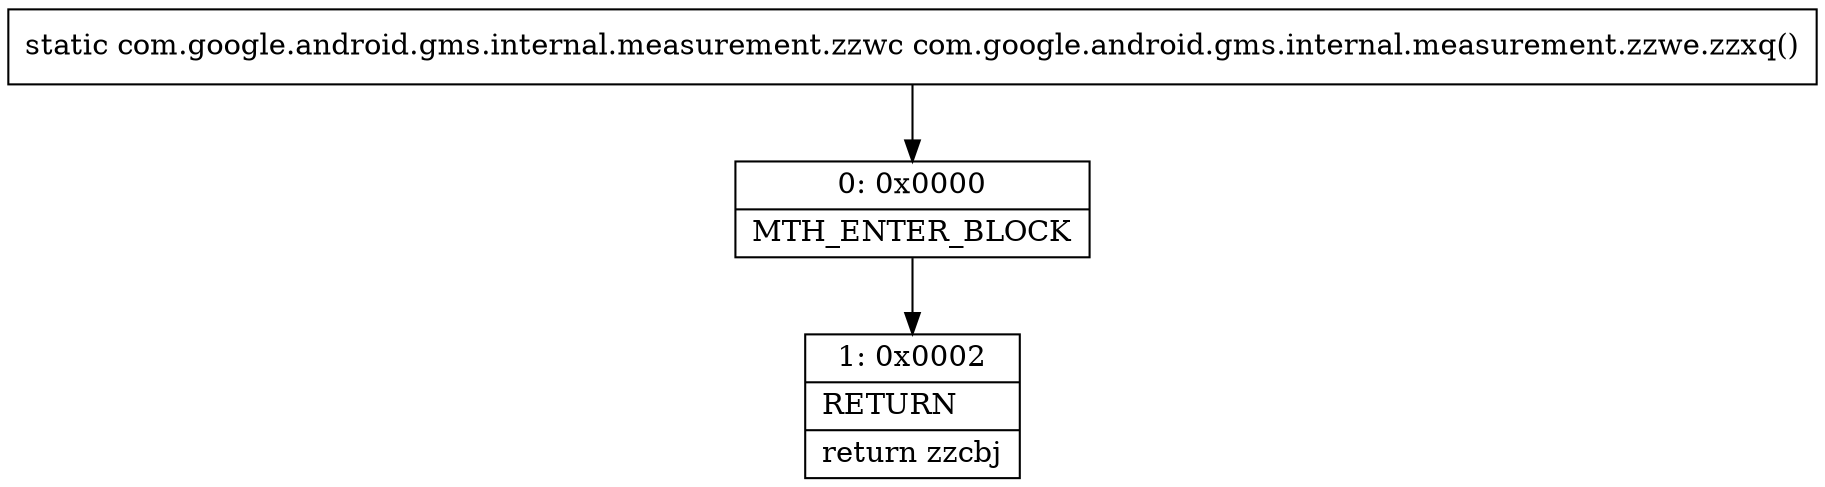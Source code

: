 digraph "CFG forcom.google.android.gms.internal.measurement.zzwe.zzxq()Lcom\/google\/android\/gms\/internal\/measurement\/zzwc;" {
Node_0 [shape=record,label="{0\:\ 0x0000|MTH_ENTER_BLOCK\l}"];
Node_1 [shape=record,label="{1\:\ 0x0002|RETURN\l|return zzcbj\l}"];
MethodNode[shape=record,label="{static com.google.android.gms.internal.measurement.zzwc com.google.android.gms.internal.measurement.zzwe.zzxq() }"];
MethodNode -> Node_0;
Node_0 -> Node_1;
}


